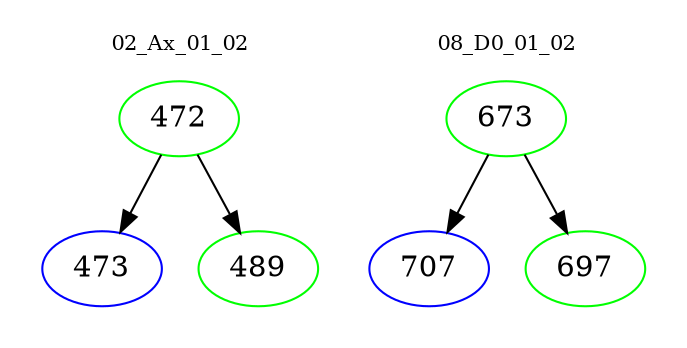 digraph{
subgraph cluster_0 {
color = white
label = "02_Ax_01_02";
fontsize=10;
T0_472 [label="472", color="green"]
T0_472 -> T0_473 [color="black"]
T0_473 [label="473", color="blue"]
T0_472 -> T0_489 [color="black"]
T0_489 [label="489", color="green"]
}
subgraph cluster_1 {
color = white
label = "08_D0_01_02";
fontsize=10;
T1_673 [label="673", color="green"]
T1_673 -> T1_707 [color="black"]
T1_707 [label="707", color="blue"]
T1_673 -> T1_697 [color="black"]
T1_697 [label="697", color="green"]
}
}
